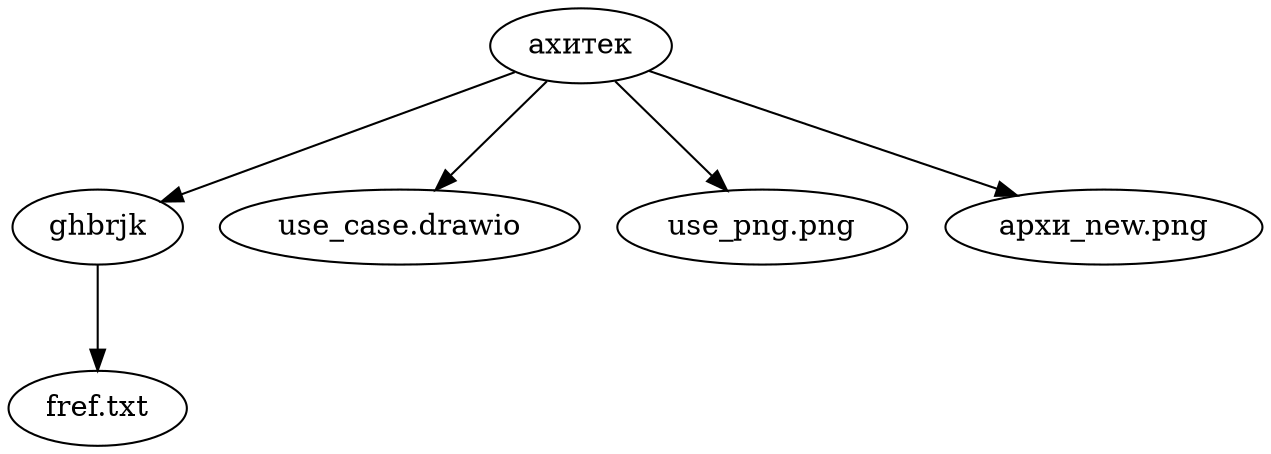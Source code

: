 // The Test Table
digraph {
	ghbrjk [label=ghbrjk]
	"ахитек" -> ghbrjk [label=" "]
	"fref.txt" [label="fref.txt"]
	ghbrjk -> "fref.txt" [label=" "]
	"use_case.drawio" [label="use_case.drawio"]
	"ахитек" -> "use_case.drawio" [label=" "]
	"use_png.png" [label="use_png.png"]
	"ахитек" -> "use_png.png" [label=" "]
	"архи_new.png" [label="архи_new.png"]
	"ахитек" -> "архи_new.png" [label=" "]
}
